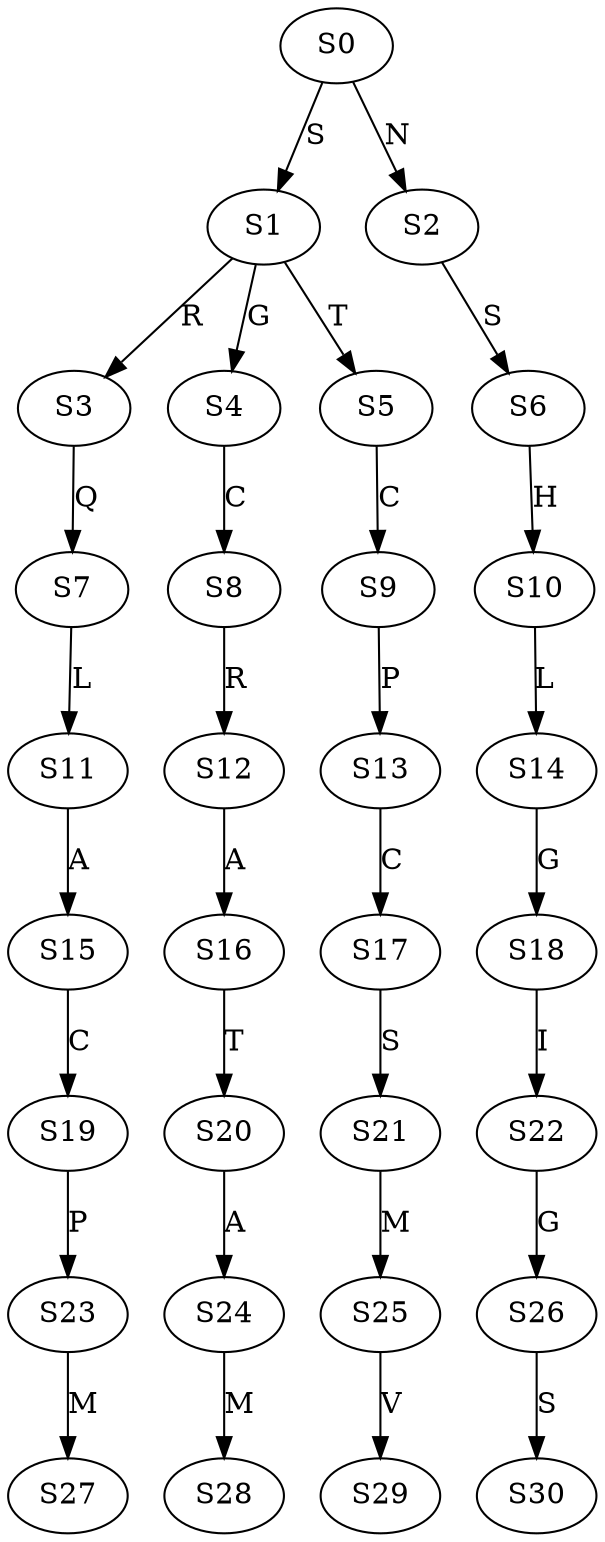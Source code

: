 strict digraph  {
	S0 -> S1 [ label = S ];
	S0 -> S2 [ label = N ];
	S1 -> S3 [ label = R ];
	S1 -> S4 [ label = G ];
	S1 -> S5 [ label = T ];
	S2 -> S6 [ label = S ];
	S3 -> S7 [ label = Q ];
	S4 -> S8 [ label = C ];
	S5 -> S9 [ label = C ];
	S6 -> S10 [ label = H ];
	S7 -> S11 [ label = L ];
	S8 -> S12 [ label = R ];
	S9 -> S13 [ label = P ];
	S10 -> S14 [ label = L ];
	S11 -> S15 [ label = A ];
	S12 -> S16 [ label = A ];
	S13 -> S17 [ label = C ];
	S14 -> S18 [ label = G ];
	S15 -> S19 [ label = C ];
	S16 -> S20 [ label = T ];
	S17 -> S21 [ label = S ];
	S18 -> S22 [ label = I ];
	S19 -> S23 [ label = P ];
	S20 -> S24 [ label = A ];
	S21 -> S25 [ label = M ];
	S22 -> S26 [ label = G ];
	S23 -> S27 [ label = M ];
	S24 -> S28 [ label = M ];
	S25 -> S29 [ label = V ];
	S26 -> S30 [ label = S ];
}
